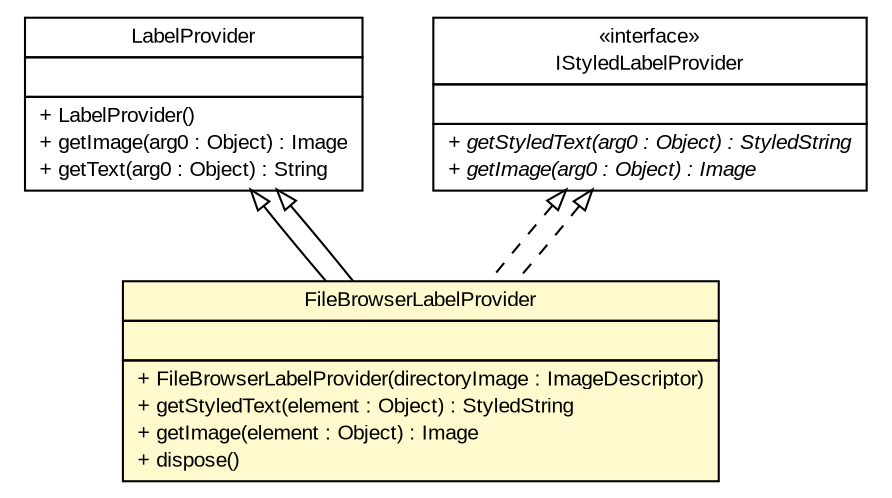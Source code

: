 #!/usr/local/bin/dot
#
# Class diagram 
# Generated by UMLGraph version R5_6-24-gf6e263 (http://www.umlgraph.org/)
#

digraph G {
	edge [fontname="arial",fontsize=10,labelfontname="arial",labelfontsize=10];
	node [fontname="arial",fontsize=10,shape=plaintext];
	nodesep=0.25;
	ranksep=0.5;
	// gov.sandia.cf.parts.widgets.filebrowser.FileBrowserLabelProvider
	c110280 [label=<<table title="gov.sandia.cf.parts.widgets.filebrowser.FileBrowserLabelProvider" border="0" cellborder="1" cellspacing="0" cellpadding="2" port="p" bgcolor="lemonChiffon" href="./FileBrowserLabelProvider.html">
		<tr><td><table border="0" cellspacing="0" cellpadding="1">
<tr><td align="center" balign="center"> FileBrowserLabelProvider </td></tr>
		</table></td></tr>
		<tr><td><table border="0" cellspacing="0" cellpadding="1">
<tr><td align="left" balign="left">  </td></tr>
		</table></td></tr>
		<tr><td><table border="0" cellspacing="0" cellpadding="1">
<tr><td align="left" balign="left"> + FileBrowserLabelProvider(directoryImage : ImageDescriptor) </td></tr>
<tr><td align="left" balign="left"> + getStyledText(element : Object) : StyledString </td></tr>
<tr><td align="left" balign="left"> + getImage(element : Object) : Image </td></tr>
<tr><td align="left" balign="left"> + dispose() </td></tr>
		</table></td></tr>
		</table>>, URL="./FileBrowserLabelProvider.html", fontname="arial", fontcolor="black", fontsize=10.0];
	//gov.sandia.cf.parts.widgets.filebrowser.FileBrowserLabelProvider extends org.eclipse.jface.viewers.LabelProvider
	c110340:p -> c110280:p [dir=back,arrowtail=empty];
	//gov.sandia.cf.parts.widgets.filebrowser.FileBrowserLabelProvider implements org.eclipse.jface.viewers.DelegatingStyledCellLabelProvider.IStyledLabelProvider
	c110342:p -> c110280:p [dir=back,arrowtail=empty,style=dashed];
	//gov.sandia.cf.parts.widgets.filebrowser.FileBrowserLabelProvider extends org.eclipse.jface.viewers.LabelProvider
	c110340:p -> c110280:p [dir=back,arrowtail=empty];
	//gov.sandia.cf.parts.widgets.filebrowser.FileBrowserLabelProvider implements org.eclipse.jface.viewers.DelegatingStyledCellLabelProvider.IStyledLabelProvider
	c110342:p -> c110280:p [dir=back,arrowtail=empty,style=dashed];
	// org.eclipse.jface.viewers.LabelProvider
	c110340 [label=<<table title="org.eclipse.jface.viewers.LabelProvider" border="0" cellborder="1" cellspacing="0" cellpadding="2" port="p" href="http://java.sun.com/j2se/1.4.2/docs/api/org/eclipse/jface/viewers/LabelProvider.html">
		<tr><td><table border="0" cellspacing="0" cellpadding="1">
<tr><td align="center" balign="center"> LabelProvider </td></tr>
		</table></td></tr>
		<tr><td><table border="0" cellspacing="0" cellpadding="1">
<tr><td align="left" balign="left">  </td></tr>
		</table></td></tr>
		<tr><td><table border="0" cellspacing="0" cellpadding="1">
<tr><td align="left" balign="left"> + LabelProvider() </td></tr>
<tr><td align="left" balign="left"> + getImage(arg0 : Object) : Image </td></tr>
<tr><td align="left" balign="left"> + getText(arg0 : Object) : String </td></tr>
		</table></td></tr>
		</table>>, URL="http://java.sun.com/j2se/1.4.2/docs/api/org/eclipse/jface/viewers/LabelProvider.html", fontname="arial", fontcolor="black", fontsize=10.0];
	// org.eclipse.jface.viewers.DelegatingStyledCellLabelProvider.IStyledLabelProvider
	c110342 [label=<<table title="org.eclipse.jface.viewers.DelegatingStyledCellLabelProvider.IStyledLabelProvider" border="0" cellborder="1" cellspacing="0" cellpadding="2" port="p" href="http://java.sun.com/j2se/1.4.2/docs/api/org/eclipse/jface/viewers/DelegatingStyledCellLabelProvider/IStyledLabelProvider.html">
		<tr><td><table border="0" cellspacing="0" cellpadding="1">
<tr><td align="center" balign="center"> &#171;interface&#187; </td></tr>
<tr><td align="center" balign="center"> IStyledLabelProvider </td></tr>
		</table></td></tr>
		<tr><td><table border="0" cellspacing="0" cellpadding="1">
<tr><td align="left" balign="left">  </td></tr>
		</table></td></tr>
		<tr><td><table border="0" cellspacing="0" cellpadding="1">
<tr><td align="left" balign="left"><font face="arial italic" point-size="10.0"> + getStyledText(arg0 : Object) : StyledString </font></td></tr>
<tr><td align="left" balign="left"><font face="arial italic" point-size="10.0"> + getImage(arg0 : Object) : Image </font></td></tr>
		</table></td></tr>
		</table>>, URL="http://java.sun.com/j2se/1.4.2/docs/api/org/eclipse/jface/viewers/DelegatingStyledCellLabelProvider/IStyledLabelProvider.html", fontname="arial", fontcolor="black", fontsize=10.0];
}

